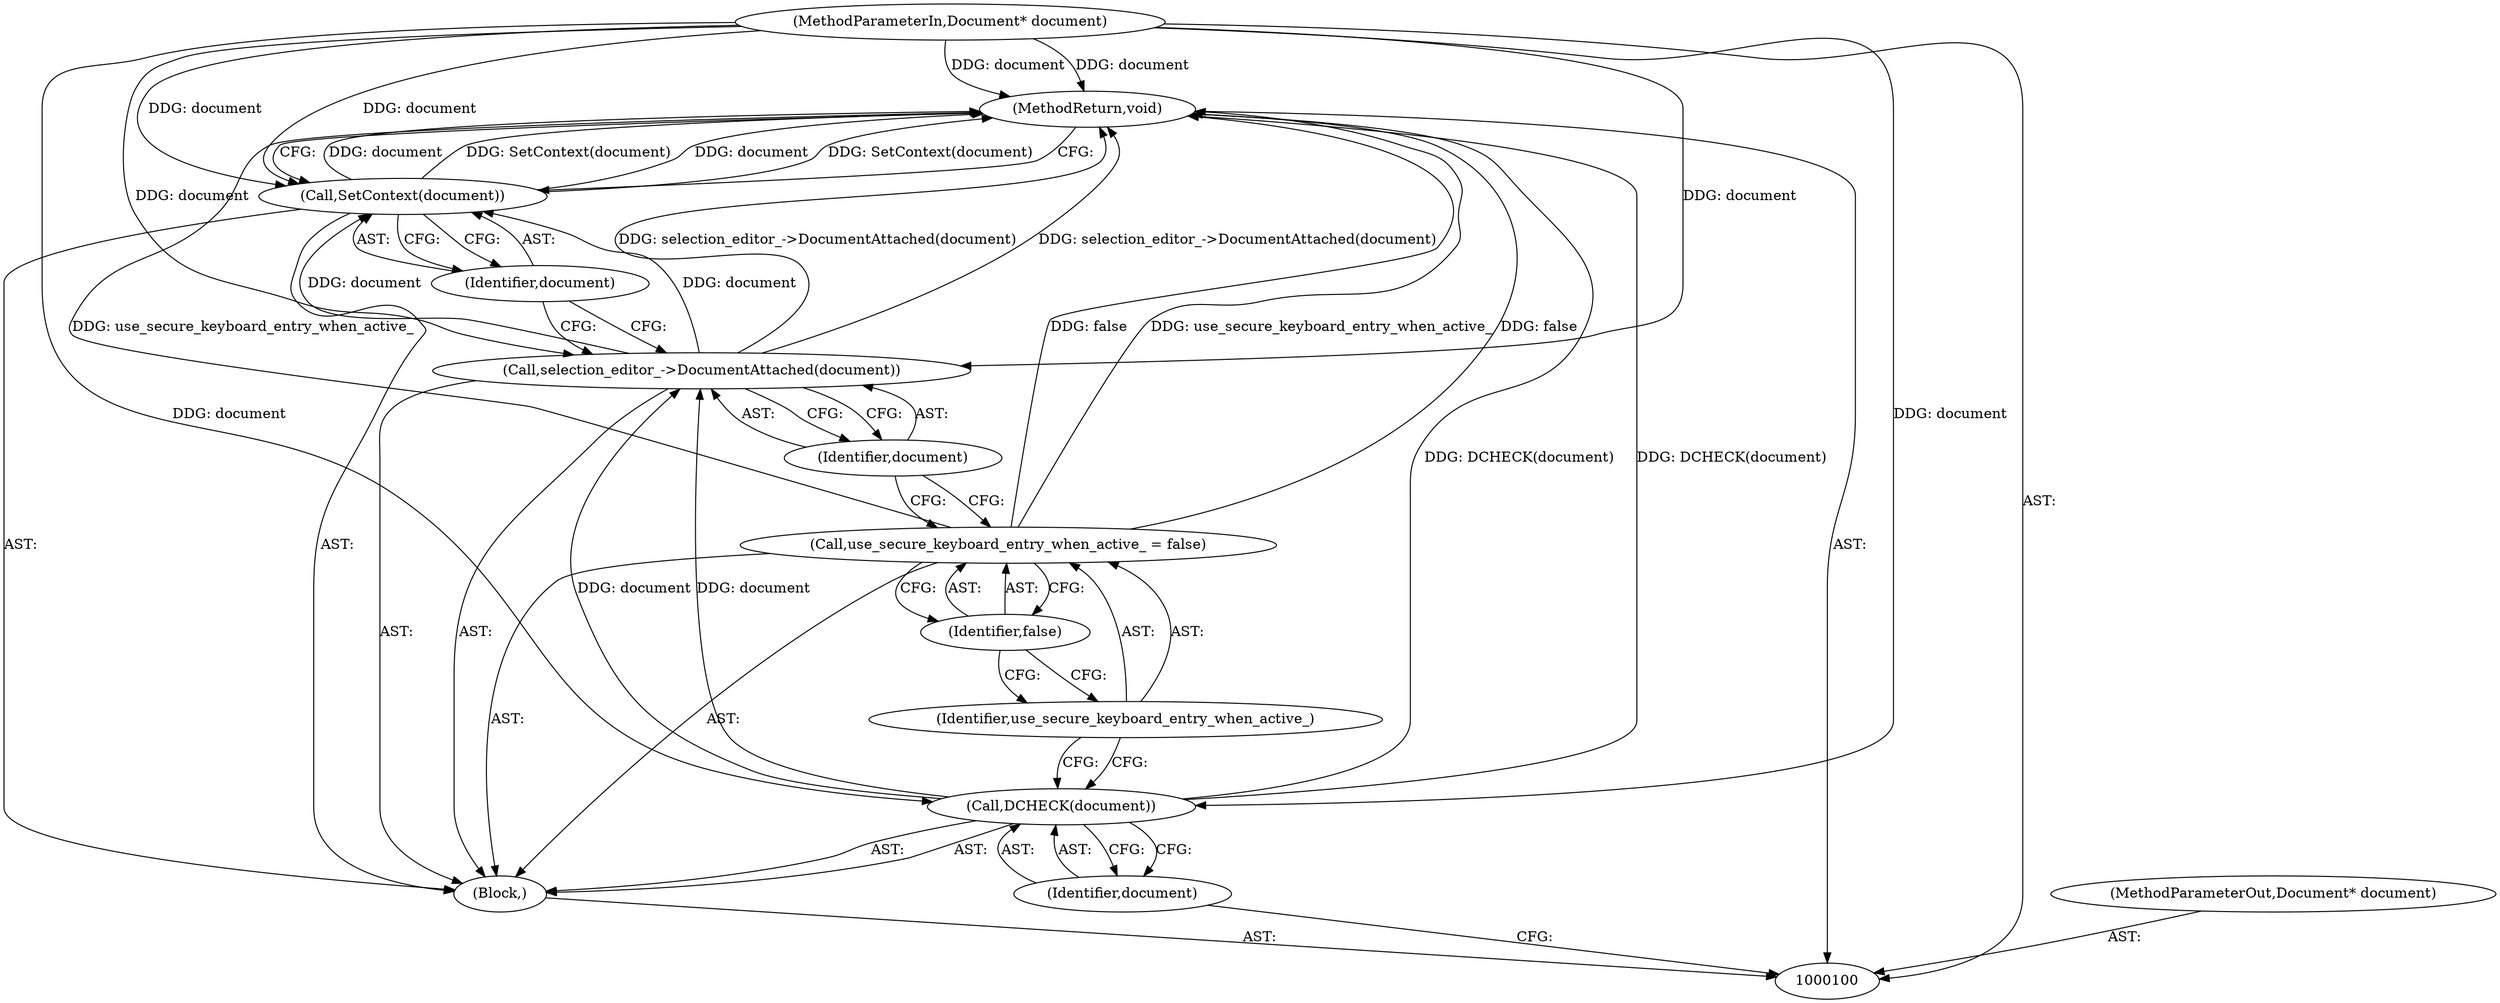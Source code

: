 digraph "1_Chrome_f1574f25e1402e748bf2bd7e28ce3dd96ceb1ca4" {
"1000112" [label="(MethodReturn,void)"];
"1000101" [label="(MethodParameterIn,Document* document)"];
"1000134" [label="(MethodParameterOut,Document* document)"];
"1000102" [label="(Block,)"];
"1000104" [label="(Identifier,document)"];
"1000103" [label="(Call,DCHECK(document))"];
"1000105" [label="(Call,use_secure_keyboard_entry_when_active_ = false)"];
"1000106" [label="(Identifier,use_secure_keyboard_entry_when_active_)"];
"1000107" [label="(Identifier,false)"];
"1000108" [label="(Call,selection_editor_->DocumentAttached(document))"];
"1000109" [label="(Identifier,document)"];
"1000111" [label="(Identifier,document)"];
"1000110" [label="(Call,SetContext(document))"];
"1000112" -> "1000100"  [label="AST: "];
"1000112" -> "1000110"  [label="CFG: "];
"1000108" -> "1000112"  [label="DDG: selection_editor_->DocumentAttached(document)"];
"1000105" -> "1000112"  [label="DDG: false"];
"1000105" -> "1000112"  [label="DDG: use_secure_keyboard_entry_when_active_"];
"1000103" -> "1000112"  [label="DDG: DCHECK(document)"];
"1000110" -> "1000112"  [label="DDG: document"];
"1000110" -> "1000112"  [label="DDG: SetContext(document)"];
"1000101" -> "1000112"  [label="DDG: document"];
"1000101" -> "1000100"  [label="AST: "];
"1000101" -> "1000112"  [label="DDG: document"];
"1000101" -> "1000103"  [label="DDG: document"];
"1000101" -> "1000108"  [label="DDG: document"];
"1000101" -> "1000110"  [label="DDG: document"];
"1000134" -> "1000100"  [label="AST: "];
"1000102" -> "1000100"  [label="AST: "];
"1000103" -> "1000102"  [label="AST: "];
"1000105" -> "1000102"  [label="AST: "];
"1000108" -> "1000102"  [label="AST: "];
"1000110" -> "1000102"  [label="AST: "];
"1000104" -> "1000103"  [label="AST: "];
"1000104" -> "1000100"  [label="CFG: "];
"1000103" -> "1000104"  [label="CFG: "];
"1000103" -> "1000102"  [label="AST: "];
"1000103" -> "1000104"  [label="CFG: "];
"1000104" -> "1000103"  [label="AST: "];
"1000106" -> "1000103"  [label="CFG: "];
"1000103" -> "1000112"  [label="DDG: DCHECK(document)"];
"1000101" -> "1000103"  [label="DDG: document"];
"1000103" -> "1000108"  [label="DDG: document"];
"1000105" -> "1000102"  [label="AST: "];
"1000105" -> "1000107"  [label="CFG: "];
"1000106" -> "1000105"  [label="AST: "];
"1000107" -> "1000105"  [label="AST: "];
"1000109" -> "1000105"  [label="CFG: "];
"1000105" -> "1000112"  [label="DDG: false"];
"1000105" -> "1000112"  [label="DDG: use_secure_keyboard_entry_when_active_"];
"1000106" -> "1000105"  [label="AST: "];
"1000106" -> "1000103"  [label="CFG: "];
"1000107" -> "1000106"  [label="CFG: "];
"1000107" -> "1000105"  [label="AST: "];
"1000107" -> "1000106"  [label="CFG: "];
"1000105" -> "1000107"  [label="CFG: "];
"1000108" -> "1000102"  [label="AST: "];
"1000108" -> "1000109"  [label="CFG: "];
"1000109" -> "1000108"  [label="AST: "];
"1000111" -> "1000108"  [label="CFG: "];
"1000108" -> "1000112"  [label="DDG: selection_editor_->DocumentAttached(document)"];
"1000103" -> "1000108"  [label="DDG: document"];
"1000101" -> "1000108"  [label="DDG: document"];
"1000108" -> "1000110"  [label="DDG: document"];
"1000109" -> "1000108"  [label="AST: "];
"1000109" -> "1000105"  [label="CFG: "];
"1000108" -> "1000109"  [label="CFG: "];
"1000111" -> "1000110"  [label="AST: "];
"1000111" -> "1000108"  [label="CFG: "];
"1000110" -> "1000111"  [label="CFG: "];
"1000110" -> "1000102"  [label="AST: "];
"1000110" -> "1000111"  [label="CFG: "];
"1000111" -> "1000110"  [label="AST: "];
"1000112" -> "1000110"  [label="CFG: "];
"1000110" -> "1000112"  [label="DDG: document"];
"1000110" -> "1000112"  [label="DDG: SetContext(document)"];
"1000108" -> "1000110"  [label="DDG: document"];
"1000101" -> "1000110"  [label="DDG: document"];
}
